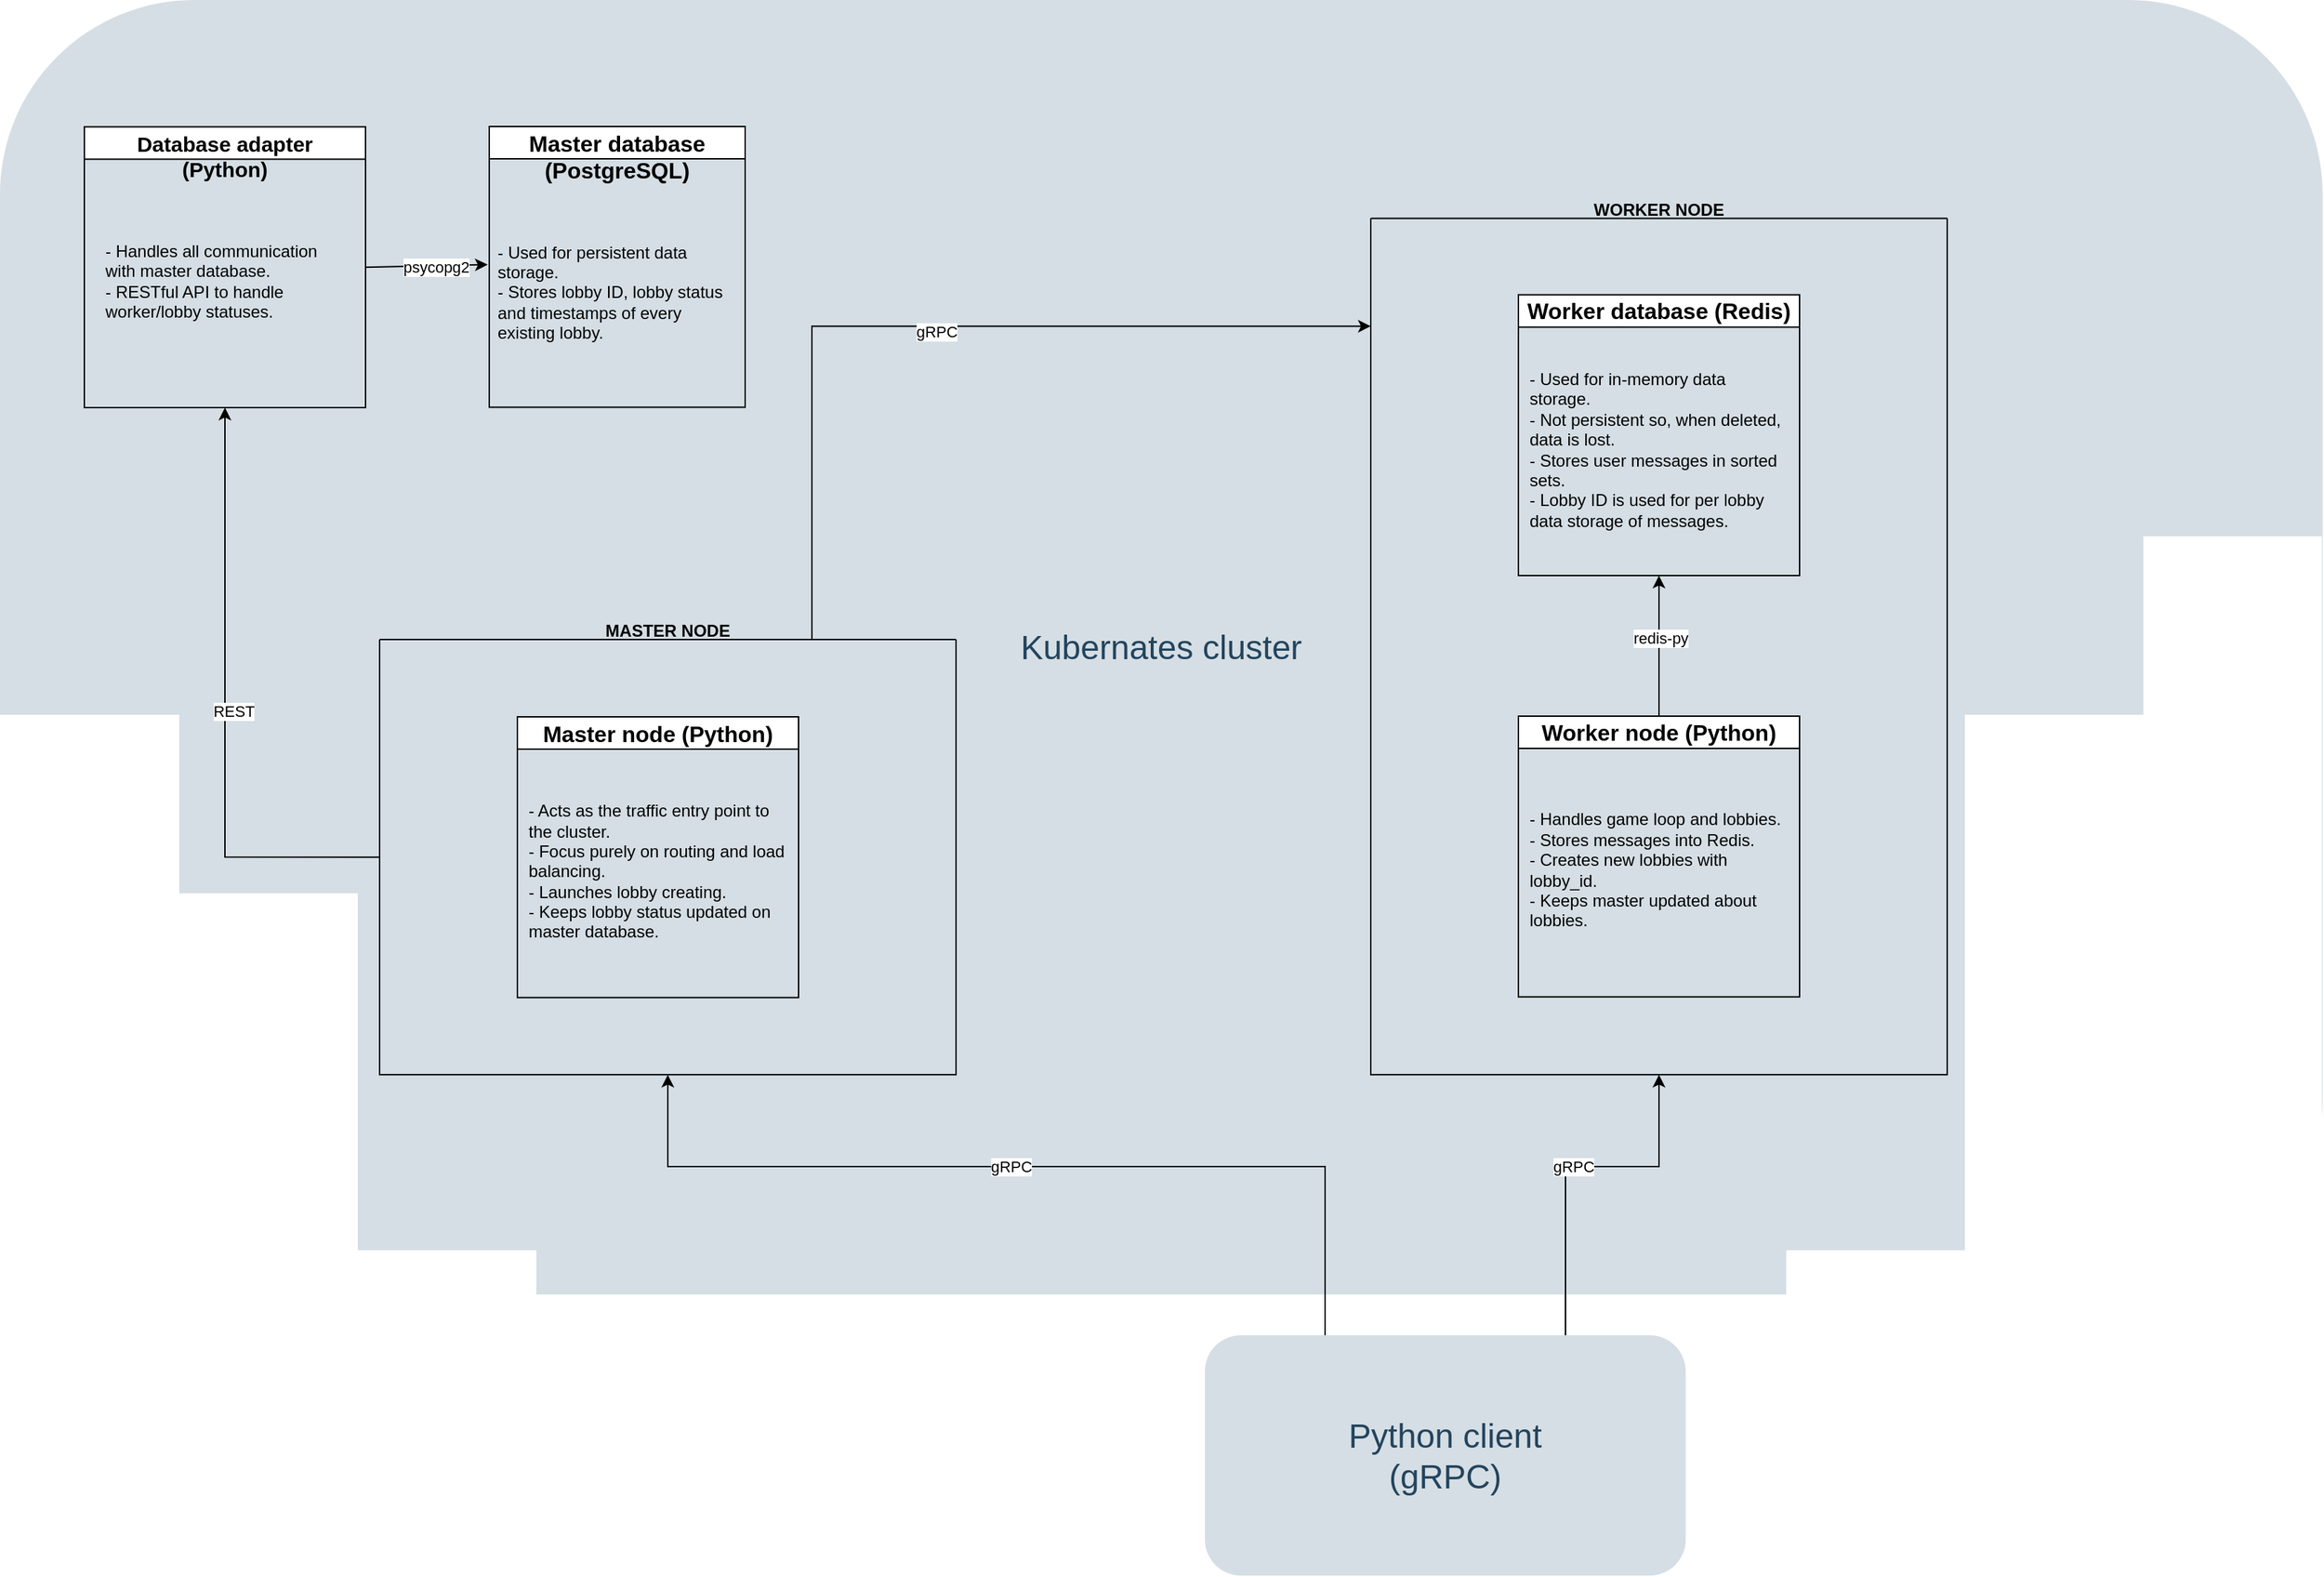 <mxfile version="24.2.5" type="github">
  <diagram id="6a731a19-8d31-9384-78a2-239565b7b9f0" name="Page-1">
    <mxGraphModel dx="2299" dy="2230" grid="1" gridSize="10" guides="1" tooltips="1" connect="1" arrows="1" fold="1" page="1" pageScale="1" pageWidth="827" pageHeight="1169" background="none" math="0" shadow="0">
      <root>
        <mxCell id="0" />
        <mxCell id="1" parent="0" />
        <mxCell id="nHsERuX6E_DnSSbxe-_6-2100" value="" style="group;movable=1;resizable=1;rotatable=1;deletable=1;editable=1;locked=0;connectable=1;" parent="1" vertex="1" connectable="0">
          <mxGeometry x="-200" y="-270" width="1652" height="920" as="geometry" />
        </mxCell>
        <mxCell id="2093" value="Kubernates cluster" style="rounded=1;whiteSpace=wrap;html=1;strokeColor=none;fillColor=#BAC8D3;fontSize=24;fontColor=#23445D;align=center;opacity=60;movable=0;resizable=0;rotatable=0;deletable=0;editable=0;locked=1;connectable=0;" parent="nHsERuX6E_DnSSbxe-_6-2100" vertex="1">
          <mxGeometry width="1652" height="921" as="geometry" />
        </mxCell>
        <mxCell id="nHsERuX6E_DnSSbxe-_6-2104" value="" style="group" parent="nHsERuX6E_DnSSbxe-_6-2100" vertex="1" connectable="0">
          <mxGeometry x="1080" y="509.446" width="200" height="199.783" as="geometry" />
        </mxCell>
        <mxCell id="nHsERuX6E_DnSSbxe-_6-2105" value="- Handles game loop and lobbies.&lt;br&gt;- Stores messages into Redis.&lt;br&gt;- Creates new lobbies with lobby_id.&lt;br&gt;- Keeps master updated about lobbies." style="text;strokeColor=none;fillColor=none;align=left;verticalAlign=middle;spacingLeft=4;spacingRight=4;overflow=hidden;points=[[0,0.5],[1,0.5]];portConstraint=eastwest;rotatable=0;whiteSpace=wrap;html=1;" parent="nHsERuX6E_DnSSbxe-_6-2104" vertex="1">
          <mxGeometry x="2" y="19.978" width="196" height="179.805" as="geometry" />
        </mxCell>
        <mxCell id="nHsERuX6E_DnSSbxe-_6-2106" value="&lt;font style=&quot;font-size: 16px;&quot;&gt;Worker node (Python)&lt;/font&gt;&lt;span style=&quot;color: rgba(0, 0, 0, 0); font-family: monospace; font-size: 0px; font-weight: 400; text-align: start; text-wrap: nowrap;&quot;&gt;%3CmxGraphModel%3E%3Croot%3E%3CmxCell%20id%3D%220%22%2F%3E%3CmxCell%20id%3D%221%22%20parent%3D%220%22%2F%3E%3CmxCell%20id%3D%222%22%20value%3D%22Kubernates%20cluster%22%20style%3D%22rounded%3D1%3BwhiteSpace%3Dwrap%3Bhtml%3D1%3BstrokeColor%3Dnone%3BfillColor%3D%23BAC8D3%3BfontSize%3D24%3BfontColor%3D%2323445D%3Balign%3Dcenter%3Bopacity%3D60%3B%22%20vertex%3D%221%22%20parent%3D%221%22%3E%3CmxGeometry%20x%3D%22-40%22%20width%3D%221692%22%20height%3D%22631%22%20as%3D%22geometry%22%2F%3E%3C%2FmxCell%3E%3C%2Froot%3E%3C%2FmxGraphModel%3E&lt;/span&gt;" style="swimlane;whiteSpace=wrap;html=1;" parent="nHsERuX6E_DnSSbxe-_6-2104" vertex="1">
          <mxGeometry width="200" height="199.783" as="geometry">
            <mxRectangle x="214" y="120" width="190" height="30" as="alternateBounds" />
          </mxGeometry>
        </mxCell>
        <mxCell id="nHsERuX6E_DnSSbxe-_6-2108" value="" style="group" parent="nHsERuX6E_DnSSbxe-_6-2100" vertex="1" connectable="0">
          <mxGeometry x="1080" y="209.772" width="200" height="199.783" as="geometry" />
        </mxCell>
        <mxCell id="nHsERuX6E_DnSSbxe-_6-2109" value="- Used for in-memory data storage.&lt;div&gt;- Not persistent so, when deleted, data is lost.&lt;/div&gt;&lt;div&gt;- Stores user messages in sorted sets.&amp;nbsp;&lt;br&gt;- Lobby ID is used for per lobby data storage of messages.&lt;/div&gt;" style="text;strokeColor=none;fillColor=none;align=left;verticalAlign=middle;spacingLeft=4;spacingRight=4;overflow=hidden;points=[[0,0.5],[1,0.5]];portConstraint=eastwest;rotatable=0;whiteSpace=wrap;html=1;" parent="nHsERuX6E_DnSSbxe-_6-2108" vertex="1">
          <mxGeometry x="2" y="19.978" width="196" height="179.805" as="geometry" />
        </mxCell>
        <mxCell id="nHsERuX6E_DnSSbxe-_6-2110" value="&lt;span style=&quot;font-size: 16px;&quot;&gt;Worker database (Redis)&lt;/span&gt;" style="swimlane;whiteSpace=wrap;html=1;" parent="nHsERuX6E_DnSSbxe-_6-2108" vertex="1">
          <mxGeometry width="200" height="199.783" as="geometry">
            <mxRectangle x="214" y="120" width="190" height="30" as="alternateBounds" />
          </mxGeometry>
        </mxCell>
        <mxCell id="nHsERuX6E_DnSSbxe-_6-2111" value="MASTER NODE&#xa;" style="swimlane;startSize=0;" parent="nHsERuX6E_DnSSbxe-_6-2100" vertex="1">
          <mxGeometry x="270" y="455.01" width="410" height="309.66" as="geometry" />
        </mxCell>
        <mxCell id="nHsERuX6E_DnSSbxe-_6-2112" value="WORKER NODE&#xa;" style="swimlane;startSize=0;" parent="nHsERuX6E_DnSSbxe-_6-2100" vertex="1">
          <mxGeometry x="975" y="155.331" width="410" height="609.338" as="geometry" />
        </mxCell>
        <mxCell id="nHsERuX6E_DnSSbxe-_6-2103" value="" style="group" parent="nHsERuX6E_DnSSbxe-_6-2100" vertex="1" connectable="0">
          <mxGeometry x="368" y="510.002" width="200" height="199.783" as="geometry" />
        </mxCell>
        <mxCell id="nHsERuX6E_DnSSbxe-_6-2102" value="- Acts as the traffic entry point to the cluster.&lt;div&gt;- Focus purely on routing and load balancing.&lt;br&gt;- Launches lobby creating.&lt;br&gt;&lt;span style=&quot;background-color: initial;&quot;&gt;- Keeps lobby status updated on master database.&lt;/span&gt;&lt;br&gt;&lt;/div&gt;" style="text;strokeColor=none;fillColor=none;align=left;verticalAlign=middle;spacingLeft=4;spacingRight=4;overflow=hidden;points=[[0,0.5],[1,0.5]];portConstraint=eastwest;rotatable=0;whiteSpace=wrap;html=1;" parent="nHsERuX6E_DnSSbxe-_6-2103" vertex="1">
          <mxGeometry x="2" y="19.978" width="196" height="179.805" as="geometry" />
        </mxCell>
        <mxCell id="nHsERuX6E_DnSSbxe-_6-2095" value="&lt;font style=&quot;font-size: 16px;&quot;&gt;Master node (Python)&lt;/font&gt;&lt;span style=&quot;color: rgba(0, 0, 0, 0); font-family: monospace; font-size: 0px; font-weight: 400; text-align: start; text-wrap: nowrap;&quot;&gt;%3CmxGraphModel%3E%3Croot%3E%3CmxCell%20id%3D%220%22%2F%3E%3CmxCell%20id%3D%221%22%20parent%3D%220%22%2F%3E%3CmxCell%20id%3D%222%22%20value%3D%22Kubernates%20cluster%22%20style%3D%22rounded%3D1%3BwhiteSpace%3Dwrap%3Bhtml%3D1%3BstrokeColor%3Dnone%3BfillColor%3D%23BAC8D3%3BfontSize%3D24%3BfontColor%3D%2323445D%3Balign%3Dcenter%3Bopacity%3D60%3B%22%20vertex%3D%221%22%20parent%3D%221%22%3E%3CmxGeometry%20x%3D%22-40%22%20width%3D%221692%22%20height%3D%22631%22%20as%3D%22geometry%22%2F%3E%3C%2FmxCell%3E%3C%2Froot%3E%3C%2FmxGraphModel%3E&lt;/span&gt;" style="swimlane;whiteSpace=wrap;html=1;" parent="nHsERuX6E_DnSSbxe-_6-2103" vertex="1">
          <mxGeometry width="200" height="199.783" as="geometry">
            <mxRectangle x="214" y="120" width="190" height="30" as="alternateBounds" />
          </mxGeometry>
        </mxCell>
        <mxCell id="nHsERuX6E_DnSSbxe-_6-2168" style="edgeStyle=orthogonalEdgeStyle;rounded=0;orthogonalLoop=1;jettySize=auto;html=1;exitX=0.75;exitY=0;exitDx=0;exitDy=0;entryX=0;entryY=0.126;entryDx=0;entryDy=0;entryPerimeter=0;" parent="nHsERuX6E_DnSSbxe-_6-2100" source="nHsERuX6E_DnSSbxe-_6-2111" target="nHsERuX6E_DnSSbxe-_6-2112" edge="1">
          <mxGeometry relative="1" as="geometry" />
        </mxCell>
        <mxCell id="nHsERuX6E_DnSSbxe-_6-2169" value="gRPC" style="edgeLabel;html=1;align=center;verticalAlign=middle;resizable=0;points=[];" parent="nHsERuX6E_DnSSbxe-_6-2168" vertex="1" connectable="0">
          <mxGeometry x="-0.002" y="-4" relative="1" as="geometry">
            <mxPoint x="2" as="offset" />
          </mxGeometry>
        </mxCell>
        <mxCell id="nHsERuX6E_DnSSbxe-_6-2175" value="" style="endArrow=classic;html=1;rounded=0;exitX=0.5;exitY=0;exitDx=0;exitDy=0;entryX=0.5;entryY=1;entryDx=0;entryDy=0;" parent="nHsERuX6E_DnSSbxe-_6-2100" source="nHsERuX6E_DnSSbxe-_6-2106" target="nHsERuX6E_DnSSbxe-_6-2110" edge="1">
          <mxGeometry width="50" height="50" relative="1" as="geometry">
            <mxPoint x="658" y="720" as="sourcePoint" />
            <mxPoint x="708" y="670" as="targetPoint" />
          </mxGeometry>
        </mxCell>
        <mxCell id="nHsERuX6E_DnSSbxe-_6-2176" value="redis-py" style="edgeLabel;html=1;align=center;verticalAlign=middle;resizable=0;points=[];" parent="nHsERuX6E_DnSSbxe-_6-2175" vertex="1" connectable="0">
          <mxGeometry x="0.123" y="-1" relative="1" as="geometry">
            <mxPoint as="offset" />
          </mxGeometry>
        </mxCell>
        <mxCell id="nHsERuX6E_DnSSbxe-_6-2170" value="" style="group" parent="nHsERuX6E_DnSSbxe-_6-2100" vertex="1" connectable="0">
          <mxGeometry x="60" y="100.002" width="200" height="199.783" as="geometry" />
        </mxCell>
        <mxCell id="nHsERuX6E_DnSSbxe-_6-2172" value="&lt;div&gt;&lt;font style=&quot;font-size: 15px;&quot;&gt;&lt;br&gt;&lt;/font&gt;&lt;/div&gt;&lt;font style=&quot;font-size: 15px;&quot;&gt;Database adapter&lt;br&gt;(Python)&lt;/font&gt;" style="swimlane;whiteSpace=wrap;html=1;" parent="nHsERuX6E_DnSSbxe-_6-2170" vertex="1">
          <mxGeometry y="-9.77" width="200" height="199.783" as="geometry">
            <mxRectangle y="-9.77" width="190" height="49.77" as="alternateBounds" />
          </mxGeometry>
        </mxCell>
        <mxCell id="PMS9UKa3VKKSs420xkC8-2093" value="&lt;div&gt;&lt;span style=&quot;font-size: 16px;&quot;&gt;&lt;br&gt;&lt;/span&gt;&lt;/div&gt;&lt;span style=&quot;font-size: 16px;&quot;&gt;Master database (PostgreSQL)&lt;/span&gt;" style="swimlane;whiteSpace=wrap;html=1;" vertex="1" parent="nHsERuX6E_DnSSbxe-_6-2100">
          <mxGeometry x="348" y="90" width="182" height="199.78" as="geometry">
            <mxRectangle y="-9.77" width="190" height="49.77" as="alternateBounds" />
          </mxGeometry>
        </mxCell>
        <mxCell id="PMS9UKa3VKKSs420xkC8-2096" value="- Used for persistent data storage.&lt;div&gt;- Stores lobby ID, lobby status and timestamps of every existing lobby.&lt;/div&gt;" style="text;strokeColor=none;fillColor=none;align=left;verticalAlign=middle;spacingLeft=4;spacingRight=4;overflow=hidden;points=[[0,0.5],[1,0.5]];portConstraint=eastwest;rotatable=0;whiteSpace=wrap;html=1;" vertex="1" parent="nHsERuX6E_DnSSbxe-_6-2100">
          <mxGeometry x="348" y="125.33" width="182" height="164.67" as="geometry" />
        </mxCell>
        <mxCell id="nHsERuX6E_DnSSbxe-_6-2173" value="" style="endArrow=classic;html=1;rounded=0;exitX=1;exitY=0.5;exitDx=0;exitDy=0;entryX=-0.006;entryY=0.382;entryDx=0;entryDy=0;entryPerimeter=0;" parent="nHsERuX6E_DnSSbxe-_6-2100" source="nHsERuX6E_DnSSbxe-_6-2172" target="PMS9UKa3VKKSs420xkC8-2096" edge="1">
          <mxGeometry width="50" height="50" relative="1" as="geometry">
            <mxPoint x="-112" y="310" as="sourcePoint" />
            <mxPoint x="228" y="310" as="targetPoint" />
            <Array as="points" />
          </mxGeometry>
        </mxCell>
        <mxCell id="nHsERuX6E_DnSSbxe-_6-2177" value="psycopg2" style="edgeLabel;html=1;align=center;verticalAlign=middle;resizable=0;points=[];" parent="nHsERuX6E_DnSSbxe-_6-2173" vertex="1" connectable="0">
          <mxGeometry x="0.325" y="-1" relative="1" as="geometry">
            <mxPoint x="-8" as="offset" />
          </mxGeometry>
        </mxCell>
        <mxCell id="PMS9UKa3VKKSs420xkC8-2097" style="edgeStyle=orthogonalEdgeStyle;rounded=0;orthogonalLoop=1;jettySize=auto;html=1;exitX=0;exitY=0.5;exitDx=0;exitDy=0;entryX=0.5;entryY=1;entryDx=0;entryDy=0;" edge="1" parent="nHsERuX6E_DnSSbxe-_6-2100" source="nHsERuX6E_DnSSbxe-_6-2111" target="nHsERuX6E_DnSSbxe-_6-2172">
          <mxGeometry relative="1" as="geometry">
            <mxPoint x="788" y="425" as="sourcePoint" />
            <mxPoint x="1185" y="202" as="targetPoint" />
          </mxGeometry>
        </mxCell>
        <mxCell id="PMS9UKa3VKKSs420xkC8-2098" value="REST" style="edgeLabel;html=1;align=center;verticalAlign=middle;resizable=0;points=[];" vertex="1" connectable="0" parent="PMS9UKa3VKKSs420xkC8-2097">
          <mxGeometry x="-0.002" y="-4" relative="1" as="geometry">
            <mxPoint x="2" as="offset" />
          </mxGeometry>
        </mxCell>
        <mxCell id="PMS9UKa3VKKSs420xkC8-2099" value="- Handles all communication with master database.&lt;br&gt;- RESTful API to handle worker/lobby statuses." style="text;strokeColor=none;fillColor=none;align=left;verticalAlign=middle;spacingLeft=4;spacingRight=4;overflow=hidden;points=[[0,0.5],[1,0.5]];portConstraint=eastwest;rotatable=0;whiteSpace=wrap;html=1;" vertex="1" parent="nHsERuX6E_DnSSbxe-_6-2100">
          <mxGeometry x="69" y="117.56" width="182" height="164.67" as="geometry" />
        </mxCell>
        <mxCell id="nHsERuX6E_DnSSbxe-_6-2094" value="Python client&lt;br&gt;(gRPC)" style="rounded=1;whiteSpace=wrap;html=1;strokeColor=none;fillColor=#BAC8D3;fontSize=24;fontColor=#23445D;align=center;opacity=60;movable=1;resizable=1;rotatable=1;deletable=1;editable=1;locked=0;connectable=1;" parent="1" vertex="1">
          <mxGeometry x="657" y="680" width="342" height="171" as="geometry" />
        </mxCell>
        <mxCell id="nHsERuX6E_DnSSbxe-_6-2142" style="edgeStyle=orthogonalEdgeStyle;rounded=0;orthogonalLoop=1;jettySize=auto;html=1;exitX=0.5;exitY=1;exitDx=0;exitDy=0;" parent="1" source="nHsERuX6E_DnSSbxe-_6-2100" target="nHsERuX6E_DnSSbxe-_6-2100" edge="1">
          <mxGeometry relative="1" as="geometry" />
        </mxCell>
        <mxCell id="nHsERuX6E_DnSSbxe-_6-2143" style="edgeStyle=orthogonalEdgeStyle;rounded=0;orthogonalLoop=1;jettySize=auto;html=1;exitX=0.5;exitY=1;exitDx=0;exitDy=0;" parent="1" source="nHsERuX6E_DnSSbxe-_6-2100" target="nHsERuX6E_DnSSbxe-_6-2100" edge="1">
          <mxGeometry relative="1" as="geometry" />
        </mxCell>
        <mxCell id="nHsERuX6E_DnSSbxe-_6-2164" style="edgeStyle=orthogonalEdgeStyle;rounded=0;orthogonalLoop=1;jettySize=auto;html=1;exitX=0.75;exitY=0;exitDx=0;exitDy=0;entryX=0.5;entryY=1;entryDx=0;entryDy=0;" parent="1" source="nHsERuX6E_DnSSbxe-_6-2094" target="nHsERuX6E_DnSSbxe-_6-2112" edge="1">
          <mxGeometry relative="1" as="geometry">
            <mxPoint x="577" y="364.289" as="sourcePoint" />
            <Array as="points">
              <mxPoint x="906" y="560" />
              <mxPoint x="1182" y="560" />
            </Array>
          </mxGeometry>
        </mxCell>
        <mxCell id="nHsERuX6E_DnSSbxe-_6-2166" value="gRPC" style="edgeLabel;html=1;align=center;verticalAlign=middle;resizable=0;points=[];" parent="nHsERuX6E_DnSSbxe-_6-2164" vertex="1" connectable="0">
          <mxGeometry x="0.053" relative="1" as="geometry">
            <mxPoint as="offset" />
          </mxGeometry>
        </mxCell>
        <mxCell id="z0tiVbKAX3ERPB_ByhYV-2094" style="edgeStyle=orthogonalEdgeStyle;rounded=0;orthogonalLoop=1;jettySize=auto;html=1;exitX=0.25;exitY=0;exitDx=0;exitDy=0;entryX=0.5;entryY=1;entryDx=0;entryDy=0;" parent="1" source="nHsERuX6E_DnSSbxe-_6-2094" target="nHsERuX6E_DnSSbxe-_6-2111" edge="1">
          <mxGeometry relative="1" as="geometry">
            <mxPoint x="916" y="810" as="sourcePoint" />
            <mxPoint x="1192" y="485" as="targetPoint" />
            <Array as="points">
              <mxPoint x="736" y="560" />
              <mxPoint x="477" y="560" />
            </Array>
          </mxGeometry>
        </mxCell>
        <mxCell id="z0tiVbKAX3ERPB_ByhYV-2095" value="gRPC" style="edgeLabel;html=1;align=center;verticalAlign=middle;resizable=0;points=[];" parent="z0tiVbKAX3ERPB_ByhYV-2094" vertex="1" connectable="0">
          <mxGeometry x="0.053" relative="1" as="geometry">
            <mxPoint as="offset" />
          </mxGeometry>
        </mxCell>
      </root>
    </mxGraphModel>
  </diagram>
</mxfile>
